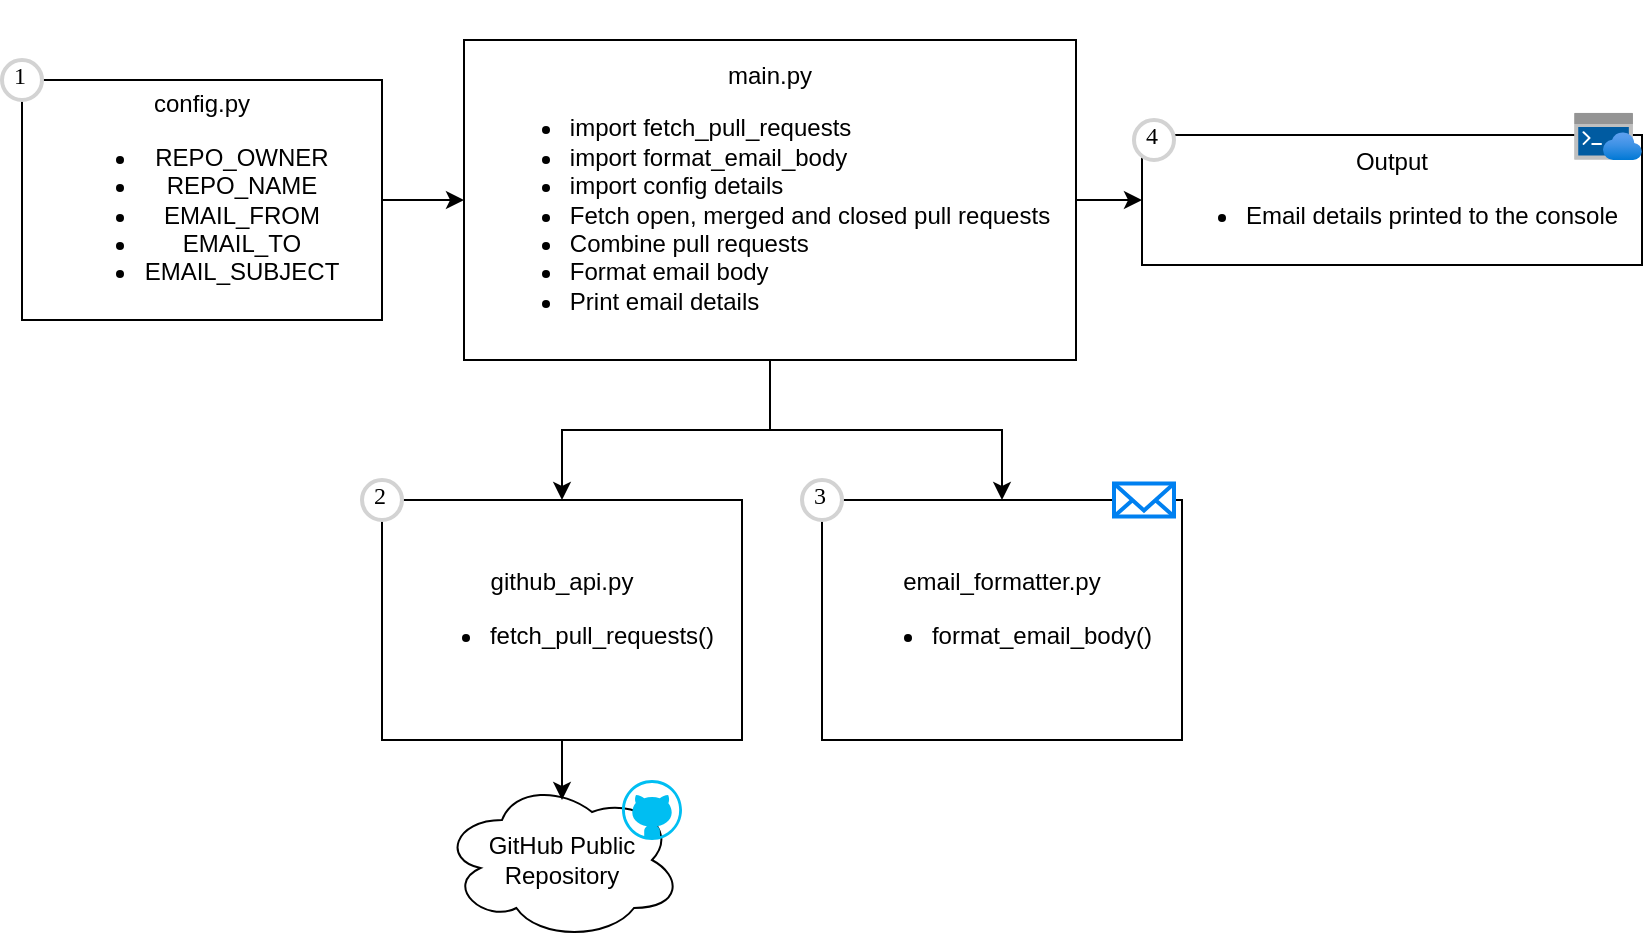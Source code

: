 <mxfile version="24.4.13" type="device">
  <diagram id="C5RBs43oDa-KdzZeNtuy" name="Page-1">
    <mxGraphModel dx="733" dy="486" grid="1" gridSize="10" guides="1" tooltips="1" connect="1" arrows="1" fold="1" page="1" pageScale="1" pageWidth="827" pageHeight="1169" math="0" shadow="0">
      <root>
        <mxCell id="WIyWlLk6GJQsqaUBKTNV-0" />
        <mxCell id="WIyWlLk6GJQsqaUBKTNV-1" parent="WIyWlLk6GJQsqaUBKTNV-0" />
        <mxCell id="4cGsfEynvk8oMks7jnHq-10" style="edgeStyle=orthogonalEdgeStyle;rounded=0;orthogonalLoop=1;jettySize=auto;html=1;entryX=0;entryY=0.5;entryDx=0;entryDy=0;" parent="WIyWlLk6GJQsqaUBKTNV-1" source="4cGsfEynvk8oMks7jnHq-0" target="4cGsfEynvk8oMks7jnHq-3" edge="1">
          <mxGeometry relative="1" as="geometry" />
        </mxCell>
        <mxCell id="4cGsfEynvk8oMks7jnHq-20" style="edgeStyle=orthogonalEdgeStyle;rounded=0;orthogonalLoop=1;jettySize=auto;html=1;entryX=0;entryY=0.5;entryDx=0;entryDy=0;" parent="WIyWlLk6GJQsqaUBKTNV-1" source="4cGsfEynvk8oMks7jnHq-3" target="4cGsfEynvk8oMks7jnHq-4" edge="1">
          <mxGeometry relative="1" as="geometry" />
        </mxCell>
        <mxCell id="4cGsfEynvk8oMks7jnHq-26" style="edgeStyle=orthogonalEdgeStyle;rounded=0;orthogonalLoop=1;jettySize=auto;html=1;entryX=0.5;entryY=0;entryDx=0;entryDy=0;" parent="WIyWlLk6GJQsqaUBKTNV-1" source="4cGsfEynvk8oMks7jnHq-3" target="4cGsfEynvk8oMks7jnHq-1" edge="1">
          <mxGeometry relative="1" as="geometry" />
        </mxCell>
        <mxCell id="4cGsfEynvk8oMks7jnHq-27" style="edgeStyle=orthogonalEdgeStyle;rounded=0;orthogonalLoop=1;jettySize=auto;html=1;entryX=0.5;entryY=0;entryDx=0;entryDy=0;" parent="WIyWlLk6GJQsqaUBKTNV-1" source="4cGsfEynvk8oMks7jnHq-3" target="4cGsfEynvk8oMks7jnHq-2" edge="1">
          <mxGeometry relative="1" as="geometry" />
        </mxCell>
        <mxCell id="4cGsfEynvk8oMks7jnHq-3" value="main.py&lt;div&gt;&lt;ul&gt;&lt;li style=&quot;text-align: justify;&quot;&gt;import fetch_pull_requests&lt;/li&gt;&lt;li style=&quot;text-align: justify;&quot;&gt;import format_email_body&lt;/li&gt;&lt;li style=&quot;text-align: justify;&quot;&gt;import config details&lt;/li&gt;&lt;li style=&quot;text-align: justify;&quot;&gt;Fetch open, merged and closed pull requests&lt;/li&gt;&lt;li style=&quot;text-align: justify;&quot;&gt;Combine pull requests&lt;/li&gt;&lt;li style=&quot;text-align: justify;&quot;&gt;Format email body&lt;/li&gt;&lt;li style=&quot;text-align: justify;&quot;&gt;Print email details&lt;/li&gt;&lt;/ul&gt;&lt;/div&gt;" style="rounded=0;whiteSpace=wrap;html=1;align=center;" parent="WIyWlLk6GJQsqaUBKTNV-1" vertex="1">
          <mxGeometry x="235" y="170" width="306" height="160" as="geometry" />
        </mxCell>
        <mxCell id="4cGsfEynvk8oMks7jnHq-13" value="" style="group" parent="WIyWlLk6GJQsqaUBKTNV-1" vertex="1" connectable="0">
          <mxGeometry x="4" y="180" width="190" height="130" as="geometry" />
        </mxCell>
        <mxCell id="4cGsfEynvk8oMks7jnHq-0" value="config.py&lt;div&gt;&lt;ul&gt;&lt;li&gt;REPO_OWNER&lt;/li&gt;&lt;li&gt;REPO_NAME&lt;/li&gt;&lt;li&gt;EMAIL_FROM&lt;/li&gt;&lt;li&gt;EMAIL_TO&lt;/li&gt;&lt;li&gt;EMAIL_SUBJECT&lt;/li&gt;&lt;/ul&gt;&lt;/div&gt;" style="rounded=0;whiteSpace=wrap;html=1;" parent="4cGsfEynvk8oMks7jnHq-13" vertex="1">
          <mxGeometry x="10" y="10" width="180" height="120" as="geometry" />
        </mxCell>
        <mxCell id="4cGsfEynvk8oMks7jnHq-11" value="1" style="ellipse;whiteSpace=wrap;html=1;aspect=fixed;strokeWidth=2;fontFamily=Tahoma;spacingBottom=4;spacingRight=2;strokeColor=#d3d3d3;" parent="4cGsfEynvk8oMks7jnHq-13" vertex="1">
          <mxGeometry width="20" height="20" as="geometry" />
        </mxCell>
        <mxCell id="7xgUiTttZdGV0sDnv-I--3" value="" style="group" parent="WIyWlLk6GJQsqaUBKTNV-1" vertex="1" connectable="0">
          <mxGeometry x="224" y="540" width="120" height="80" as="geometry" />
        </mxCell>
        <mxCell id="7xgUiTttZdGV0sDnv-I--1" value="GitHub Public Repository" style="ellipse;shape=cloud;whiteSpace=wrap;html=1;" parent="7xgUiTttZdGV0sDnv-I--3" vertex="1">
          <mxGeometry width="120" height="80" as="geometry" />
        </mxCell>
        <mxCell id="7xgUiTttZdGV0sDnv-I--2" value="" style="verticalLabelPosition=bottom;html=1;verticalAlign=top;align=center;strokeColor=none;fillColor=#00BEF2;shape=mxgraph.azure.github_code;pointerEvents=1;" parent="7xgUiTttZdGV0sDnv-I--3" vertex="1">
          <mxGeometry x="90" width="30" height="30" as="geometry" />
        </mxCell>
        <mxCell id="4cGsfEynvk8oMks7jnHq-30" style="edgeStyle=orthogonalEdgeStyle;rounded=0;orthogonalLoop=1;jettySize=auto;html=1;entryX=0.5;entryY=0.125;entryDx=0;entryDy=0;entryPerimeter=0;" parent="WIyWlLk6GJQsqaUBKTNV-1" source="4cGsfEynvk8oMks7jnHq-1" target="7xgUiTttZdGV0sDnv-I--1" edge="1">
          <mxGeometry relative="1" as="geometry" />
        </mxCell>
        <mxCell id="4cGsfEynvk8oMks7jnHq-31" value="" style="group" parent="WIyWlLk6GJQsqaUBKTNV-1" vertex="1" connectable="0">
          <mxGeometry x="404" y="390" width="190" height="130" as="geometry" />
        </mxCell>
        <mxCell id="4cGsfEynvk8oMks7jnHq-2" value="email_formatter.py&lt;div&gt;&lt;ul&gt;&lt;li&gt;format_email_body()&lt;/li&gt;&lt;/ul&gt;&lt;/div&gt;" style="rounded=0;whiteSpace=wrap;html=1;" parent="4cGsfEynvk8oMks7jnHq-31" vertex="1">
          <mxGeometry x="10" y="10" width="180" height="120" as="geometry" />
        </mxCell>
        <mxCell id="4cGsfEynvk8oMks7jnHq-21" value="3" style="ellipse;whiteSpace=wrap;html=1;aspect=fixed;strokeWidth=2;fontFamily=Tahoma;spacingBottom=4;spacingRight=2;strokeColor=#d3d3d3;" parent="4cGsfEynvk8oMks7jnHq-31" vertex="1">
          <mxGeometry width="20" height="20" as="geometry" />
        </mxCell>
        <mxCell id="4cGsfEynvk8oMks7jnHq-37" value="" style="html=1;verticalLabelPosition=bottom;align=center;labelBackgroundColor=#ffffff;verticalAlign=top;strokeWidth=2;strokeColor=#0080F0;shadow=0;dashed=0;shape=mxgraph.ios7.icons.mail;" parent="4cGsfEynvk8oMks7jnHq-31" vertex="1">
          <mxGeometry x="156" y="1.75" width="30" height="16.5" as="geometry" />
        </mxCell>
        <mxCell id="4cGsfEynvk8oMks7jnHq-32" value="" style="group" parent="WIyWlLk6GJQsqaUBKTNV-1" vertex="1" connectable="0">
          <mxGeometry x="184" y="390" width="190" height="130" as="geometry" />
        </mxCell>
        <mxCell id="4cGsfEynvk8oMks7jnHq-1" value="github_api.py&lt;div&gt;&lt;ul&gt;&lt;li&gt;fetch_pull_requests()&lt;/li&gt;&lt;/ul&gt;&lt;/div&gt;" style="rounded=0;whiteSpace=wrap;html=1;" parent="4cGsfEynvk8oMks7jnHq-32" vertex="1">
          <mxGeometry x="10" y="10" width="180" height="120" as="geometry" />
        </mxCell>
        <mxCell id="4cGsfEynvk8oMks7jnHq-12" value="2" style="ellipse;whiteSpace=wrap;html=1;aspect=fixed;strokeWidth=2;fontFamily=Tahoma;spacingBottom=4;spacingRight=2;strokeColor=#d3d3d3;" parent="4cGsfEynvk8oMks7jnHq-32" vertex="1">
          <mxGeometry width="20" height="20" as="geometry" />
        </mxCell>
        <mxCell id="4cGsfEynvk8oMks7jnHq-34" value="" style="group" parent="WIyWlLk6GJQsqaUBKTNV-1" vertex="1" connectable="0">
          <mxGeometry x="570" y="210" width="257" height="72.5" as="geometry" />
        </mxCell>
        <mxCell id="4cGsfEynvk8oMks7jnHq-4" value="Output&lt;div&gt;&lt;ul&gt;&lt;li&gt;Email details printed to the console&lt;/li&gt;&lt;/ul&gt;&lt;/div&gt;" style="rounded=0;whiteSpace=wrap;html=1;" parent="4cGsfEynvk8oMks7jnHq-34" vertex="1">
          <mxGeometry x="4" y="7.5" width="250" height="65" as="geometry" />
        </mxCell>
        <mxCell id="4cGsfEynvk8oMks7jnHq-33" value="4" style="ellipse;whiteSpace=wrap;html=1;aspect=fixed;strokeWidth=2;fontFamily=Tahoma;spacingBottom=4;spacingRight=2;strokeColor=#d3d3d3;" parent="4cGsfEynvk8oMks7jnHq-34" vertex="1">
          <mxGeometry width="20" height="20" as="geometry" />
        </mxCell>
        <mxCell id="4cGsfEynvk8oMks7jnHq-39" value="" style="image;aspect=fixed;html=1;points=[];align=center;fontSize=12;image=img/lib/azure2/other/Azure_Cloud_Shell.svg;" parent="4cGsfEynvk8oMks7jnHq-34" vertex="1">
          <mxGeometry x="220" y="-3.6" width="34" height="23.6" as="geometry" />
        </mxCell>
        <mxCell id="4cGsfEynvk8oMks7jnHq-36" value="" style="shape=image;verticalLabelPosition=bottom;labelBackgroundColor=default;verticalAlign=top;aspect=fixed;imageAspect=0;image=https://upload.wikimedia.org/wikipedia/commons/thumb/c/c3/Python-logo-notext.svg/1200px-Python-logo-notext.svg.png;" parent="WIyWlLk6GJQsqaUBKTNV-1" vertex="1">
          <mxGeometry x="513.62" y="150" width="27.38" height="30" as="geometry" />
        </mxCell>
      </root>
    </mxGraphModel>
  </diagram>
</mxfile>
